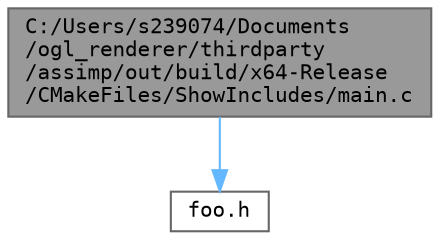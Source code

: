 digraph "C:/Users/s239074/Documents/ogl_renderer/thirdparty/assimp/out/build/x64-Release/CMakeFiles/ShowIncludes/main.c"
{
 // LATEX_PDF_SIZE
  bgcolor="transparent";
  edge [fontname=Terminal,fontsize=10,labelfontname=Helvetica,labelfontsize=10];
  node [fontname=Terminal,fontsize=10,shape=box,height=0.2,width=0.4];
  Node1 [label="C:/Users/s239074/Documents\l/ogl_renderer/thirdparty\l/assimp/out/build/x64-Release\l/CMakeFiles/ShowIncludes/main.c",height=0.2,width=0.4,color="gray40", fillcolor="grey60", style="filled", fontcolor="black",tooltip=" "];
  Node1 -> Node2 [color="steelblue1",style="solid"];
  Node2 [label="foo.h",height=0.2,width=0.4,color="grey40", fillcolor="white", style="filled",URL="$x64-_release_2_c_make_files_2_show_includes_2foo_8h.html",tooltip=" "];
}
